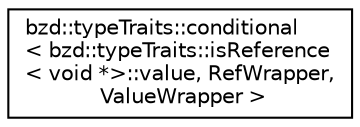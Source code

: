 digraph "Graphical Class Hierarchy"
{
  edge [fontname="Helvetica",fontsize="10",labelfontname="Helvetica",labelfontsize="10"];
  node [fontname="Helvetica",fontsize="10",shape=record];
  rankdir="LR";
  Node0 [label="bzd::typeTraits::conditional\l\< bzd::typeTraits::isReference\l\< void *\>::value, RefWrapper,\l ValueWrapper \>",height=0.2,width=0.4,color="black", fillcolor="white", style="filled",URL="$structbzd_1_1typeTraits_1_1conditional.html"];
}
